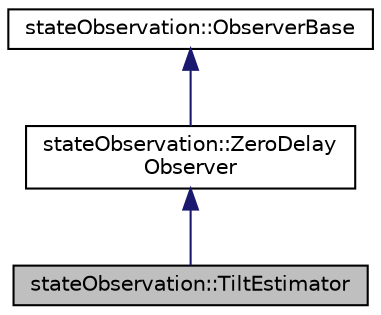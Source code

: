 digraph "stateObservation::TiltEstimator"
{
  edge [fontname="Helvetica",fontsize="10",labelfontname="Helvetica",labelfontsize="10"];
  node [fontname="Helvetica",fontsize="10",shape=record];
  Node0 [label="stateObservation::TiltEstimator",height=0.2,width=0.4,color="black", fillcolor="grey75", style="filled", fontcolor="black"];
  Node1 -> Node0 [dir="back",color="midnightblue",fontsize="10",style="solid",fontname="Helvetica"];
  Node1 [label="stateObservation::ZeroDelay\lObserver",height=0.2,width=0.4,color="black", fillcolor="white", style="filled",URL="$classstateObservation_1_1ZeroDelayObserver.html",tooltip="Defines the base class of online zero delay observers. Zero delay observers are the classical state o..."];
  Node2 -> Node1 [dir="back",color="midnightblue",fontsize="10",style="solid",fontname="Helvetica"];
  Node2 [label="stateObservation::ObserverBase",height=0.2,width=0.4,color="black", fillcolor="white", style="filled",URL="$classstateObservation_1_1ObserverBase.html",tooltip="The base class for observers. The observer is destinated to any dynamical system with a vector state ..."];
}

